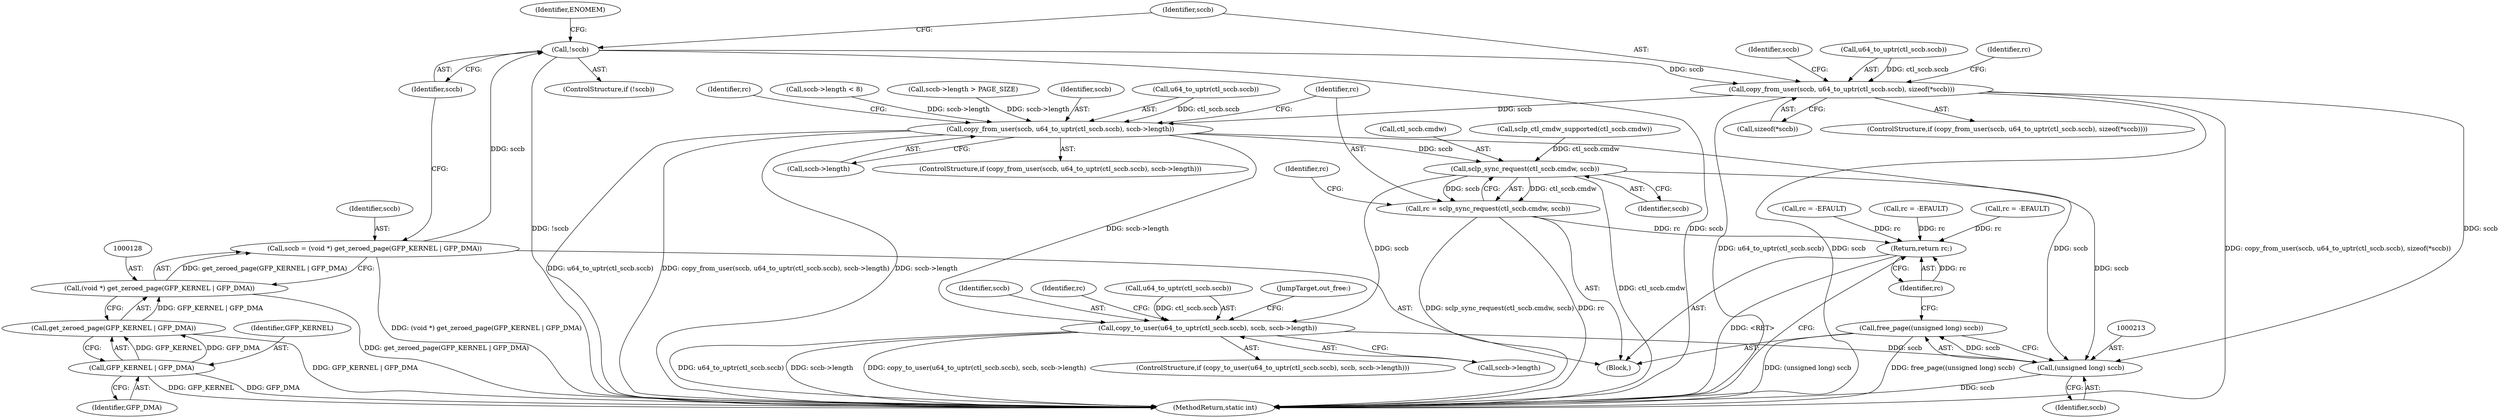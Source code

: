 digraph "0_linux_532c34b5fbf1687df63b3fcd5b2846312ac943c6@pointer" {
"1000134" [label="(Call,!sccb)"];
"1000125" [label="(Call,sccb = (void *) get_zeroed_page(GFP_KERNEL | GFP_DMA))"];
"1000127" [label="(Call,(void *) get_zeroed_page(GFP_KERNEL | GFP_DMA))"];
"1000129" [label="(Call,get_zeroed_page(GFP_KERNEL | GFP_DMA))"];
"1000130" [label="(Call,GFP_KERNEL | GFP_DMA)"];
"1000140" [label="(Call,copy_from_user(sccb, u64_to_uptr(ctl_sccb.sccb), sizeof(*sccb)))"];
"1000171" [label="(Call,copy_from_user(sccb, u64_to_uptr(ctl_sccb.sccb), sccb->length))"];
"1000188" [label="(Call,sclp_sync_request(ctl_sccb.cmdw, sccb))"];
"1000186" [label="(Call,rc = sclp_sync_request(ctl_sccb.cmdw, sccb))"];
"1000215" [label="(Return,return rc;)"];
"1000197" [label="(Call,copy_to_user(u64_to_uptr(ctl_sccb.sccb), sccb, sccb->length))"];
"1000212" [label="(Call,(unsigned long) sccb)"];
"1000211" [label="(Call,free_page((unsigned long) sccb))"];
"1000133" [label="(ControlStructure,if (!sccb))"];
"1000173" [label="(Call,u64_to_uptr(ctl_sccb.sccb))"];
"1000177" [label="(Call,sccb->length)"];
"1000194" [label="(Identifier,rc)"];
"1000192" [label="(Identifier,sccb)"];
"1000150" [label="(Call,rc = -EFAULT)"];
"1000141" [label="(Identifier,sccb)"];
"1000134" [label="(Call,!sccb)"];
"1000186" [label="(Call,rc = sclp_sync_request(ctl_sccb.cmdw, sccb))"];
"1000118" [label="(Call,sclp_ctl_cmdw_supported(ctl_sccb.cmdw))"];
"1000210" [label="(JumpTarget,out_free:)"];
"1000203" [label="(Call,sccb->length)"];
"1000125" [label="(Call,sccb = (void *) get_zeroed_page(GFP_KERNEL | GFP_DMA))"];
"1000212" [label="(Call,(unsigned long) sccb)"];
"1000182" [label="(Identifier,rc)"];
"1000159" [label="(Identifier,sccb)"];
"1000198" [label="(Call,u64_to_uptr(ctl_sccb.sccb))"];
"1000140" [label="(Call,copy_from_user(sccb, u64_to_uptr(ctl_sccb.sccb), sizeof(*sccb)))"];
"1000142" [label="(Call,u64_to_uptr(ctl_sccb.sccb))"];
"1000162" [label="(Call,sccb->length < 8)"];
"1000187" [label="(Identifier,rc)"];
"1000129" [label="(Call,get_zeroed_page(GFP_KERNEL | GFP_DMA))"];
"1000217" [label="(MethodReturn,static int)"];
"1000171" [label="(Call,copy_from_user(sccb, u64_to_uptr(ctl_sccb.sccb), sccb->length))"];
"1000138" [label="(Identifier,ENOMEM)"];
"1000157" [label="(Call,sccb->length > PAGE_SIZE)"];
"1000127" [label="(Call,(void *) get_zeroed_page(GFP_KERNEL | GFP_DMA))"];
"1000197" [label="(Call,copy_to_user(u64_to_uptr(ctl_sccb.sccb), sccb, sccb->length))"];
"1000126" [label="(Identifier,sccb)"];
"1000130" [label="(Call,GFP_KERNEL | GFP_DMA)"];
"1000211" [label="(Call,free_page((unsigned long) sccb))"];
"1000214" [label="(Identifier,sccb)"];
"1000189" [label="(Call,ctl_sccb.cmdw)"];
"1000135" [label="(Identifier,sccb)"];
"1000170" [label="(ControlStructure,if (copy_from_user(sccb, u64_to_uptr(ctl_sccb.sccb), sccb->length)))"];
"1000146" [label="(Call,sizeof(*sccb))"];
"1000139" [label="(ControlStructure,if (copy_from_user(sccb, u64_to_uptr(ctl_sccb.sccb), sizeof(*sccb))))"];
"1000215" [label="(Return,return rc;)"];
"1000206" [label="(Call,rc = -EFAULT)"];
"1000196" [label="(ControlStructure,if (copy_to_user(u64_to_uptr(ctl_sccb.sccb), sccb, sccb->length)))"];
"1000102" [label="(Block,)"];
"1000132" [label="(Identifier,GFP_DMA)"];
"1000188" [label="(Call,sclp_sync_request(ctl_sccb.cmdw, sccb))"];
"1000172" [label="(Identifier,sccb)"];
"1000216" [label="(Identifier,rc)"];
"1000181" [label="(Call,rc = -EFAULT)"];
"1000131" [label="(Identifier,GFP_KERNEL)"];
"1000202" [label="(Identifier,sccb)"];
"1000151" [label="(Identifier,rc)"];
"1000207" [label="(Identifier,rc)"];
"1000134" -> "1000133"  [label="AST: "];
"1000134" -> "1000135"  [label="CFG: "];
"1000135" -> "1000134"  [label="AST: "];
"1000138" -> "1000134"  [label="CFG: "];
"1000141" -> "1000134"  [label="CFG: "];
"1000134" -> "1000217"  [label="DDG: !sccb"];
"1000134" -> "1000217"  [label="DDG: sccb"];
"1000125" -> "1000134"  [label="DDG: sccb"];
"1000134" -> "1000140"  [label="DDG: sccb"];
"1000125" -> "1000102"  [label="AST: "];
"1000125" -> "1000127"  [label="CFG: "];
"1000126" -> "1000125"  [label="AST: "];
"1000127" -> "1000125"  [label="AST: "];
"1000135" -> "1000125"  [label="CFG: "];
"1000125" -> "1000217"  [label="DDG: (void *) get_zeroed_page(GFP_KERNEL | GFP_DMA)"];
"1000127" -> "1000125"  [label="DDG: get_zeroed_page(GFP_KERNEL | GFP_DMA)"];
"1000127" -> "1000129"  [label="CFG: "];
"1000128" -> "1000127"  [label="AST: "];
"1000129" -> "1000127"  [label="AST: "];
"1000127" -> "1000217"  [label="DDG: get_zeroed_page(GFP_KERNEL | GFP_DMA)"];
"1000129" -> "1000127"  [label="DDG: GFP_KERNEL | GFP_DMA"];
"1000129" -> "1000130"  [label="CFG: "];
"1000130" -> "1000129"  [label="AST: "];
"1000129" -> "1000217"  [label="DDG: GFP_KERNEL | GFP_DMA"];
"1000130" -> "1000129"  [label="DDG: GFP_KERNEL"];
"1000130" -> "1000129"  [label="DDG: GFP_DMA"];
"1000130" -> "1000132"  [label="CFG: "];
"1000131" -> "1000130"  [label="AST: "];
"1000132" -> "1000130"  [label="AST: "];
"1000130" -> "1000217"  [label="DDG: GFP_DMA"];
"1000130" -> "1000217"  [label="DDG: GFP_KERNEL"];
"1000140" -> "1000139"  [label="AST: "];
"1000140" -> "1000146"  [label="CFG: "];
"1000141" -> "1000140"  [label="AST: "];
"1000142" -> "1000140"  [label="AST: "];
"1000146" -> "1000140"  [label="AST: "];
"1000151" -> "1000140"  [label="CFG: "];
"1000159" -> "1000140"  [label="CFG: "];
"1000140" -> "1000217"  [label="DDG: u64_to_uptr(ctl_sccb.sccb)"];
"1000140" -> "1000217"  [label="DDG: sccb"];
"1000140" -> "1000217"  [label="DDG: copy_from_user(sccb, u64_to_uptr(ctl_sccb.sccb), sizeof(*sccb))"];
"1000142" -> "1000140"  [label="DDG: ctl_sccb.sccb"];
"1000140" -> "1000171"  [label="DDG: sccb"];
"1000140" -> "1000212"  [label="DDG: sccb"];
"1000171" -> "1000170"  [label="AST: "];
"1000171" -> "1000177"  [label="CFG: "];
"1000172" -> "1000171"  [label="AST: "];
"1000173" -> "1000171"  [label="AST: "];
"1000177" -> "1000171"  [label="AST: "];
"1000182" -> "1000171"  [label="CFG: "];
"1000187" -> "1000171"  [label="CFG: "];
"1000171" -> "1000217"  [label="DDG: u64_to_uptr(ctl_sccb.sccb)"];
"1000171" -> "1000217"  [label="DDG: copy_from_user(sccb, u64_to_uptr(ctl_sccb.sccb), sccb->length)"];
"1000171" -> "1000217"  [label="DDG: sccb->length"];
"1000173" -> "1000171"  [label="DDG: ctl_sccb.sccb"];
"1000157" -> "1000171"  [label="DDG: sccb->length"];
"1000162" -> "1000171"  [label="DDG: sccb->length"];
"1000171" -> "1000188"  [label="DDG: sccb"];
"1000171" -> "1000197"  [label="DDG: sccb->length"];
"1000171" -> "1000212"  [label="DDG: sccb"];
"1000188" -> "1000186"  [label="AST: "];
"1000188" -> "1000192"  [label="CFG: "];
"1000189" -> "1000188"  [label="AST: "];
"1000192" -> "1000188"  [label="AST: "];
"1000186" -> "1000188"  [label="CFG: "];
"1000188" -> "1000217"  [label="DDG: ctl_sccb.cmdw"];
"1000188" -> "1000186"  [label="DDG: ctl_sccb.cmdw"];
"1000188" -> "1000186"  [label="DDG: sccb"];
"1000118" -> "1000188"  [label="DDG: ctl_sccb.cmdw"];
"1000188" -> "1000197"  [label="DDG: sccb"];
"1000188" -> "1000212"  [label="DDG: sccb"];
"1000186" -> "1000102"  [label="AST: "];
"1000187" -> "1000186"  [label="AST: "];
"1000194" -> "1000186"  [label="CFG: "];
"1000186" -> "1000217"  [label="DDG: sclp_sync_request(ctl_sccb.cmdw, sccb)"];
"1000186" -> "1000217"  [label="DDG: rc"];
"1000186" -> "1000215"  [label="DDG: rc"];
"1000215" -> "1000102"  [label="AST: "];
"1000215" -> "1000216"  [label="CFG: "];
"1000216" -> "1000215"  [label="AST: "];
"1000217" -> "1000215"  [label="CFG: "];
"1000215" -> "1000217"  [label="DDG: <RET>"];
"1000216" -> "1000215"  [label="DDG: rc"];
"1000181" -> "1000215"  [label="DDG: rc"];
"1000150" -> "1000215"  [label="DDG: rc"];
"1000206" -> "1000215"  [label="DDG: rc"];
"1000197" -> "1000196"  [label="AST: "];
"1000197" -> "1000203"  [label="CFG: "];
"1000198" -> "1000197"  [label="AST: "];
"1000202" -> "1000197"  [label="AST: "];
"1000203" -> "1000197"  [label="AST: "];
"1000207" -> "1000197"  [label="CFG: "];
"1000210" -> "1000197"  [label="CFG: "];
"1000197" -> "1000217"  [label="DDG: sccb->length"];
"1000197" -> "1000217"  [label="DDG: copy_to_user(u64_to_uptr(ctl_sccb.sccb), sccb, sccb->length)"];
"1000197" -> "1000217"  [label="DDG: u64_to_uptr(ctl_sccb.sccb)"];
"1000198" -> "1000197"  [label="DDG: ctl_sccb.sccb"];
"1000197" -> "1000212"  [label="DDG: sccb"];
"1000212" -> "1000211"  [label="AST: "];
"1000212" -> "1000214"  [label="CFG: "];
"1000213" -> "1000212"  [label="AST: "];
"1000214" -> "1000212"  [label="AST: "];
"1000211" -> "1000212"  [label="CFG: "];
"1000212" -> "1000217"  [label="DDG: sccb"];
"1000212" -> "1000211"  [label="DDG: sccb"];
"1000211" -> "1000102"  [label="AST: "];
"1000216" -> "1000211"  [label="CFG: "];
"1000211" -> "1000217"  [label="DDG: (unsigned long) sccb"];
"1000211" -> "1000217"  [label="DDG: free_page((unsigned long) sccb)"];
}
